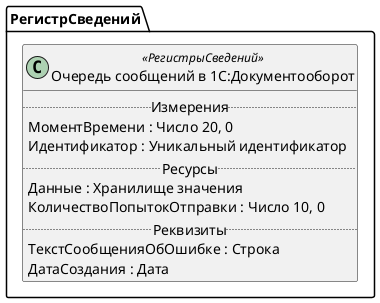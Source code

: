 ﻿@startuml ОчередьСообщенийВ1СДокументооборот
'!include templates.wsd
'..\include templates.wsd
class РегистрСведений.ОчередьСообщенийВ1СДокументооборот as "Очередь сообщений в 1С:Документооборот" <<РегистрыСведений>>
{
..Измерения..
МоментВремени : Число 20, 0
Идентификатор : Уникальный идентификатор
..Ресурсы..
Данные : Хранилище значения
КоличествоПопытокОтправки : Число 10, 0
..Реквизиты..
ТекстСообщенияОбОшибке : Строка
ДатаСоздания : Дата
}
@enduml
